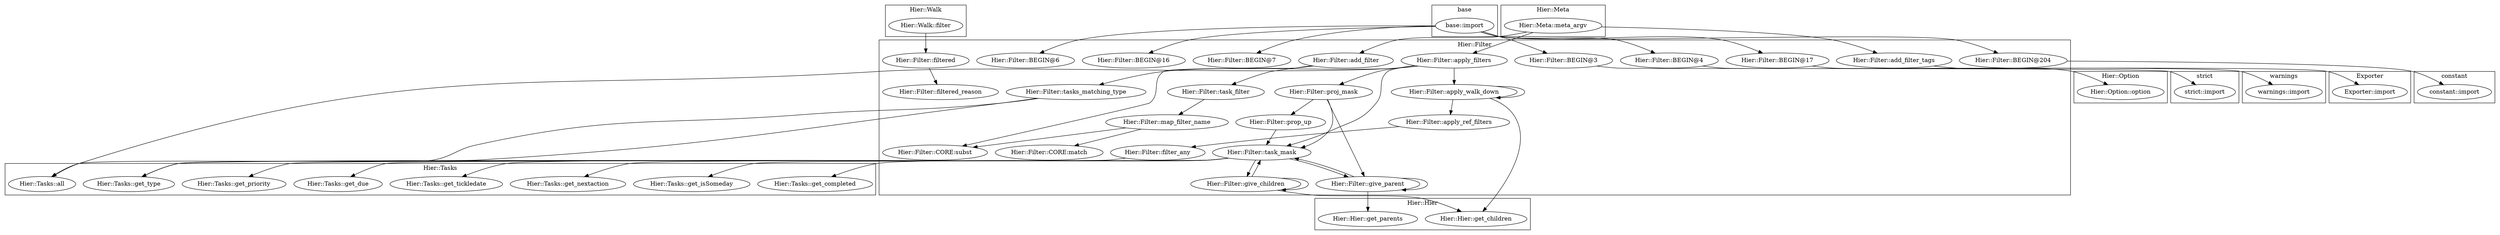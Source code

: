 digraph {
graph [overlap=false]
subgraph cluster_Hier_Walk {
	label="Hier::Walk";
	"Hier::Walk::filter";
}
subgraph cluster_Hier_Hier {
	label="Hier::Hier";
	"Hier::Hier::get_parents";
	"Hier::Hier::get_children";
}
subgraph cluster_base {
	label="base";
	"base::import";
}
subgraph cluster_warnings {
	label="warnings";
	"warnings::import";
}
subgraph cluster_strict {
	label="strict";
	"strict::import";
}
subgraph cluster_Hier_Option {
	label="Hier::Option";
	"Hier::Option::option";
}
subgraph cluster_Hier_Filter {
	label="Hier::Filter";
	"Hier::Filter::add_filter_tags";
	"Hier::Filter::BEGIN@16";
	"Hier::Filter::BEGIN@3";
	"Hier::Filter::tasks_matching_type";
	"Hier::Filter::filtered_reason";
	"Hier::Filter::proj_mask";
	"Hier::Filter::filtered";
	"Hier::Filter::BEGIN@6";
	"Hier::Filter::prop_up";
	"Hier::Filter::map_filter_name";
	"Hier::Filter::task_filter";
	"Hier::Filter::filter_any";
	"Hier::Filter::task_mask";
	"Hier::Filter::BEGIN@7";
	"Hier::Filter::BEGIN@4";
	"Hier::Filter::CORE:subst";
	"Hier::Filter::give_parent";
	"Hier::Filter::apply_filters";
	"Hier::Filter::BEGIN@17";
	"Hier::Filter::apply_walk_down";
	"Hier::Filter::apply_ref_filters";
	"Hier::Filter::add_filter";
	"Hier::Filter::CORE:match";
	"Hier::Filter::BEGIN@204";
	"Hier::Filter::give_children";
}
subgraph cluster_Hier_Meta {
	label="Hier::Meta";
	"Hier::Meta::meta_argv";
}
subgraph cluster_Hier_Tasks {
	label="Hier::Tasks";
	"Hier::Tasks::get_completed";
	"Hier::Tasks::get_isSomeday";
	"Hier::Tasks::all";
	"Hier::Tasks::get_nextaction";
	"Hier::Tasks::get_type";
	"Hier::Tasks::get_tickledate";
	"Hier::Tasks::get_due";
	"Hier::Tasks::get_priority";
}
subgraph cluster_constant {
	label="constant";
	"constant::import";
}
subgraph cluster_Exporter {
	label="Exporter";
	"Exporter::import";
}
"Hier::Walk::filter" -> "Hier::Filter::filtered";
"base::import" -> "Hier::Filter::BEGIN@6";
"Hier::Filter::add_filter" -> "Hier::Filter::task_filter";
"Hier::Filter::task_mask" -> "Hier::Tasks::get_tickledate";
"base::import" -> "Hier::Filter::BEGIN@7";
"Hier::Meta::meta_argv" -> "Hier::Filter::apply_filters";
"Hier::Filter::filter_any" -> "Hier::Tasks::get_type";
"Hier::Filter::tasks_matching_type" -> "Hier::Tasks::get_type";
"Hier::Filter::task_mask" -> "Hier::Tasks::get_type";
"base::import" -> "Hier::Filter::BEGIN@17";
"Hier::Filter::BEGIN@17" -> "Exporter::import";
"Hier::Filter::give_parent" -> "Hier::Hier::get_parents";
"base::import" -> "Hier::Filter::BEGIN@204";
"Hier::Filter::add_filter_tags" -> "Hier::Option::option";
"Hier::Filter::apply_walk_down" -> "Hier::Hier::get_children";
"Hier::Filter::give_children" -> "Hier::Hier::get_children";
"Hier::Filter::BEGIN@204" -> "constant::import";
"base::import" -> "Hier::Filter::BEGIN@3";
"Hier::Filter::task_mask" -> "Hier::Tasks::get_nextaction";
"Hier::Filter::apply_ref_filters" -> "Hier::Filter::filter_any";
"Hier::Filter::apply_filters" -> "Hier::Tasks::all";
"Hier::Filter::tasks_matching_type" -> "Hier::Tasks::all";
"Hier::Filter::task_mask" -> "Hier::Tasks::get_priority";
"Hier::Filter::give_parent" -> "Hier::Filter::task_mask";
"Hier::Filter::prop_up" -> "Hier::Filter::task_mask";
"Hier::Filter::apply_filters" -> "Hier::Filter::task_mask";
"Hier::Filter::give_children" -> "Hier::Filter::task_mask";
"Hier::Filter::proj_mask" -> "Hier::Filter::task_mask";
"base::import" -> "Hier::Filter::BEGIN@4";
"Hier::Filter::give_parent" -> "Hier::Filter::give_parent";
"Hier::Filter::task_mask" -> "Hier::Filter::give_parent";
"Hier::Filter::proj_mask" -> "Hier::Filter::give_parent";
"Hier::Filter::apply_filters" -> "Hier::Filter::apply_walk_down";
"Hier::Filter::apply_walk_down" -> "Hier::Filter::apply_walk_down";
"Hier::Filter::BEGIN@4" -> "warnings::import";
"Hier::Filter::apply_walk_down" -> "Hier::Filter::apply_ref_filters";
"Hier::Meta::meta_argv" -> "Hier::Filter::add_filter";
"Hier::Meta::meta_argv" -> "Hier::Filter::add_filter_tags";
"Hier::Filter::task_mask" -> "Hier::Tasks::get_isSomeday";
"Hier::Filter::filtered" -> "Hier::Filter::filtered_reason";
"Hier::Filter::task_filter" -> "Hier::Filter::map_filter_name";
"Hier::Filter::task_mask" -> "Hier::Tasks::get_due";
"Hier::Filter::map_filter_name" -> "Hier::Filter::CORE:match";
"base::import" -> "Hier::Filter::BEGIN@16";
"Hier::Filter::apply_filters" -> "Hier::Filter::tasks_matching_type";
"Hier::Filter::apply_filters" -> "Hier::Filter::proj_mask";
"Hier::Filter::proj_mask" -> "Hier::Filter::prop_up";
"Hier::Filter::map_filter_name" -> "Hier::Filter::CORE:subst";
"Hier::Filter::add_filter" -> "Hier::Filter::CORE:subst";
"Hier::Filter::task_mask" -> "Hier::Tasks::get_completed";
"Hier::Filter::BEGIN@3" -> "strict::import";
"Hier::Filter::task_mask" -> "Hier::Filter::give_children";
"Hier::Filter::give_children" -> "Hier::Filter::give_children";
}
